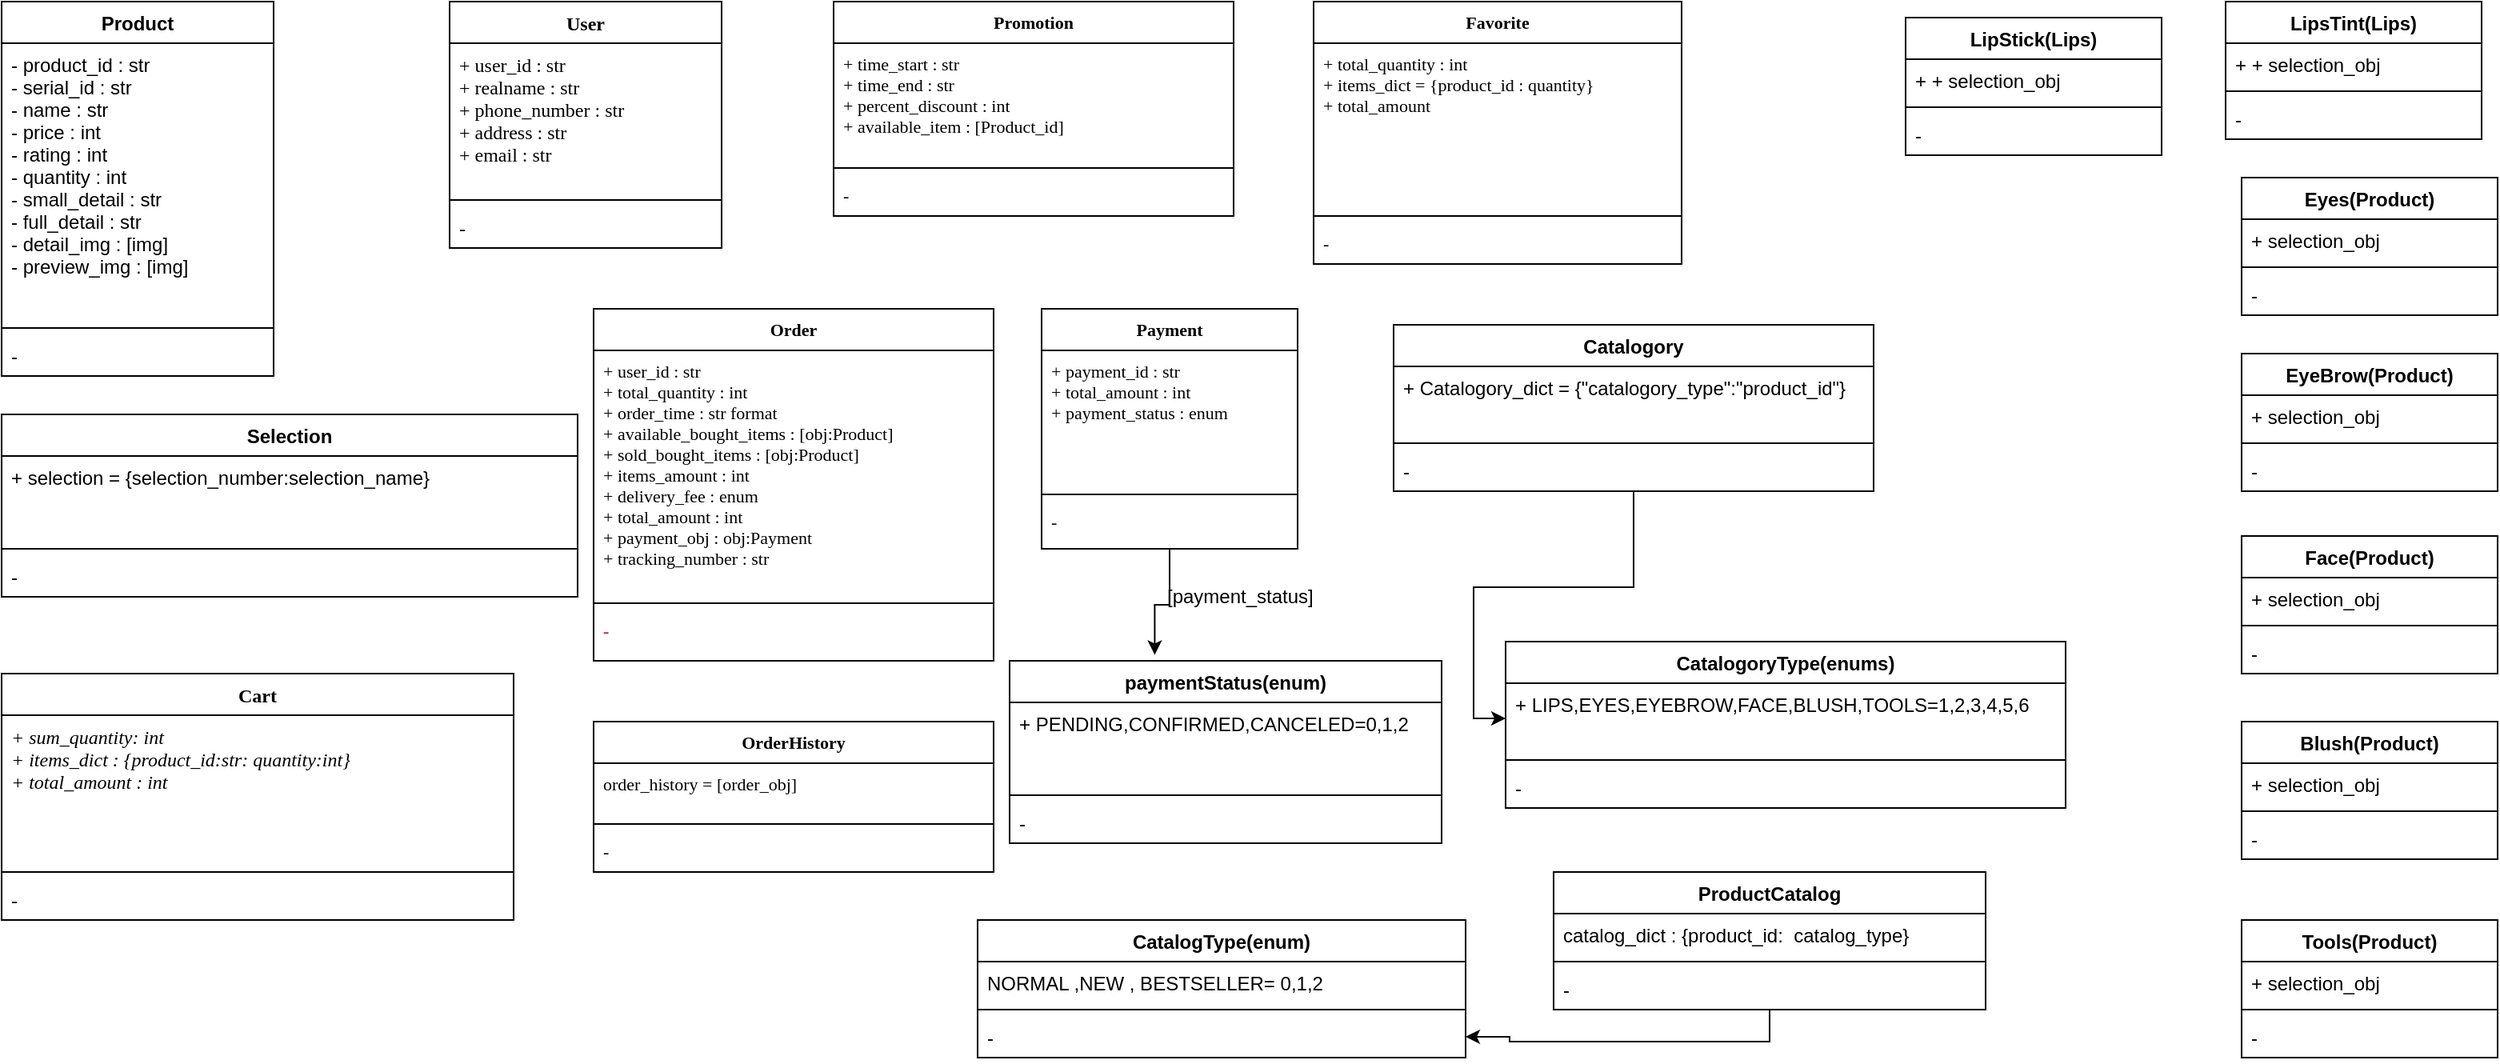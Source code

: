 <mxfile version="20.8.16" type="google"><diagram name="Page-1" id="n5ZgurH_n4MH8ZhJvJ57"><mxGraphModel dx="1865" dy="942" grid="1" gridSize="10" guides="1" tooltips="1" connect="1" arrows="1" fold="1" page="1" pageScale="1" pageWidth="850" pageHeight="1100" math="0" shadow="0"><root><mxCell id="0"/><mxCell id="1" parent="0"/><mxCell id="9LvrDFJ3hs18pUXBCNCo-1" value="Product" style="swimlane;fontStyle=1;align=center;verticalAlign=top;childLayout=stackLayout;horizontal=1;startSize=26;horizontalStack=0;resizeParent=1;resizeParentMax=0;resizeLast=0;collapsible=1;marginBottom=0;" parent="1" vertex="1"><mxGeometry x="20" y="20" width="170" height="234" as="geometry"><mxRectangle x="120" y="60" width="50" height="40" as="alternateBounds"/></mxGeometry></mxCell><mxCell id="9LvrDFJ3hs18pUXBCNCo-2" value="- product_id : str&#10;- serial_id : str &#10;- name : str&#10;- price : int&#10;- rating : int&#10;- quantity : int&#10;- small_detail : str&#10;- full_detail : str&#10;- detail_img : [img]&#10;- preview_img : [img]&#10;" style="text;strokeColor=none;fillColor=none;align=left;verticalAlign=top;spacingLeft=4;spacingRight=4;overflow=hidden;rotatable=0;points=[[0,0.5],[1,0.5]];portConstraint=eastwest;" parent="9LvrDFJ3hs18pUXBCNCo-1" vertex="1"><mxGeometry y="26" width="170" height="174" as="geometry"/></mxCell><mxCell id="9LvrDFJ3hs18pUXBCNCo-3" value="" style="line;strokeWidth=1;fillColor=none;align=left;verticalAlign=middle;spacingTop=-1;spacingLeft=3;spacingRight=3;rotatable=0;labelPosition=right;points=[];portConstraint=eastwest;strokeColor=inherit;" parent="9LvrDFJ3hs18pUXBCNCo-1" vertex="1"><mxGeometry y="200" width="170" height="8" as="geometry"/></mxCell><mxCell id="9LvrDFJ3hs18pUXBCNCo-4" value="-" style="text;strokeColor=none;fillColor=none;align=left;verticalAlign=top;spacingLeft=4;spacingRight=4;overflow=hidden;rotatable=0;points=[[0,0.5],[1,0.5]];portConstraint=eastwest;" parent="9LvrDFJ3hs18pUXBCNCo-1" vertex="1"><mxGeometry y="208" width="170" height="26" as="geometry"/></mxCell><mxCell id="9LvrDFJ3hs18pUXBCNCo-8" value="User" style="swimlane;fontStyle=1;align=center;verticalAlign=top;childLayout=stackLayout;horizontal=1;startSize=26;horizontalStack=0;resizeParent=1;resizeParentMax=0;resizeLast=0;collapsible=1;marginBottom=0;fontFamily=Verdana;" parent="1" vertex="1"><mxGeometry x="300" y="20" width="170" height="154" as="geometry"/></mxCell><mxCell id="9LvrDFJ3hs18pUXBCNCo-9" value="+ user_id : str&#10;+ realname : str&#10;+ phone_number : str&#10;+ address : str&#10;+ email : str" style="text;strokeColor=none;fillColor=none;align=left;verticalAlign=top;spacingLeft=4;spacingRight=4;overflow=hidden;rotatable=0;points=[[0,0.5],[1,0.5]];portConstraint=eastwest;fontFamily=Verdana;" parent="9LvrDFJ3hs18pUXBCNCo-8" vertex="1"><mxGeometry y="26" width="170" height="94" as="geometry"/></mxCell><mxCell id="9LvrDFJ3hs18pUXBCNCo-10" value="" style="line;strokeWidth=1;fillColor=none;align=left;verticalAlign=middle;spacingTop=-1;spacingLeft=3;spacingRight=3;rotatable=0;labelPosition=right;points=[];portConstraint=eastwest;strokeColor=inherit;fontFamily=Verdana;" parent="9LvrDFJ3hs18pUXBCNCo-8" vertex="1"><mxGeometry y="120" width="170" height="8" as="geometry"/></mxCell><mxCell id="9LvrDFJ3hs18pUXBCNCo-11" value="-" style="text;strokeColor=none;fillColor=none;align=left;verticalAlign=top;spacingLeft=4;spacingRight=4;overflow=hidden;rotatable=0;points=[[0,0.5],[1,0.5]];portConstraint=eastwest;fontFamily=Verdana;" parent="9LvrDFJ3hs18pUXBCNCo-8" vertex="1"><mxGeometry y="128" width="170" height="26" as="geometry"/></mxCell><mxCell id="9LvrDFJ3hs18pUXBCNCo-12" style="edgeStyle=orthogonalEdgeStyle;rounded=0;orthogonalLoop=1;jettySize=auto;html=1;exitX=1;exitY=0.5;exitDx=0;exitDy=0;fontFamily=Verdana;" parent="9LvrDFJ3hs18pUXBCNCo-8" source="9LvrDFJ3hs18pUXBCNCo-9" target="9LvrDFJ3hs18pUXBCNCo-9" edge="1"><mxGeometry relative="1" as="geometry"/></mxCell><mxCell id="9LvrDFJ3hs18pUXBCNCo-17" value="Cart" style="swimlane;fontStyle=1;align=center;verticalAlign=top;childLayout=stackLayout;horizontal=1;startSize=26;horizontalStack=0;resizeParent=1;resizeParentMax=0;resizeLast=0;collapsible=1;marginBottom=0;fontFamily=Verdana;" parent="1" vertex="1"><mxGeometry x="20" y="440" width="320" height="154" as="geometry"/></mxCell><mxCell id="9LvrDFJ3hs18pUXBCNCo-18" value="+ sum_quantity: int&#10;+ items_dict : {product_id:str: quantity:int}&#10;+ total_amount : int" style="text;strokeColor=none;fillColor=none;align=left;verticalAlign=top;spacingLeft=4;spacingRight=4;overflow=hidden;rotatable=0;points=[[0,0.5],[1,0.5]];portConstraint=eastwest;fontFamily=Verdana;fontStyle=2" parent="9LvrDFJ3hs18pUXBCNCo-17" vertex="1"><mxGeometry y="26" width="320" height="94" as="geometry"/></mxCell><mxCell id="9LvrDFJ3hs18pUXBCNCo-19" value="" style="line;strokeWidth=1;fillColor=none;align=left;verticalAlign=middle;spacingTop=-1;spacingLeft=3;spacingRight=3;rotatable=0;labelPosition=right;points=[];portConstraint=eastwest;strokeColor=inherit;fontFamily=Verdana;" parent="9LvrDFJ3hs18pUXBCNCo-17" vertex="1"><mxGeometry y="120" width="320" height="8" as="geometry"/></mxCell><mxCell id="9LvrDFJ3hs18pUXBCNCo-20" value="-" style="text;strokeColor=none;fillColor=none;align=left;verticalAlign=top;spacingLeft=4;spacingRight=4;overflow=hidden;rotatable=0;points=[[0,0.5],[1,0.5]];portConstraint=eastwest;fontFamily=Verdana;" parent="9LvrDFJ3hs18pUXBCNCo-17" vertex="1"><mxGeometry y="128" width="320" height="26" as="geometry"/></mxCell><mxCell id="9LvrDFJ3hs18pUXBCNCo-23" value="Order" style="swimlane;fontStyle=1;align=center;verticalAlign=top;childLayout=stackLayout;horizontal=1;startSize=26;horizontalStack=0;resizeParent=1;resizeParentMax=0;resizeLast=0;collapsible=1;marginBottom=0;fontFamily=Verdana;fontSize=11;fontColor=#000000;" parent="1" vertex="1"><mxGeometry x="390" y="212" width="250" height="220" as="geometry"/></mxCell><mxCell id="9LvrDFJ3hs18pUXBCNCo-24" value="+ user_id : str&#10;+ total_quantity : int&#10;+ order_time : str format&#10;+ available_bought_items : [obj:Product]&#10;+ sold_bought_items : [obj:Product]&#10;+ items_amount : int&#10;+ delivery_fee : enum&#10;+ total_amount : int &#10;+ payment_obj : obj:Payment&#10;+ tracking_number : str&#10;" style="text;strokeColor=none;fillColor=none;align=left;verticalAlign=top;spacingLeft=4;spacingRight=4;overflow=hidden;rotatable=0;points=[[0,0.5],[1,0.5]];portConstraint=eastwest;fontSize=11;fontFamily=Verdana;fontColor=#000000;" parent="9LvrDFJ3hs18pUXBCNCo-23" vertex="1"><mxGeometry y="26" width="250" height="154" as="geometry"/></mxCell><mxCell id="9LvrDFJ3hs18pUXBCNCo-25" value="" style="line;strokeWidth=1;fillColor=none;align=left;verticalAlign=middle;spacingTop=-1;spacingLeft=3;spacingRight=3;rotatable=0;labelPosition=right;points=[];portConstraint=eastwest;strokeColor=inherit;fontFamily=Verdana;fontSize=11;fontColor=#d60000;" parent="9LvrDFJ3hs18pUXBCNCo-23" vertex="1"><mxGeometry y="180" width="250" height="8" as="geometry"/></mxCell><mxCell id="9LvrDFJ3hs18pUXBCNCo-26" value="-" style="text;strokeColor=none;fillColor=none;align=left;verticalAlign=top;spacingLeft=4;spacingRight=4;overflow=hidden;rotatable=0;points=[[0,0.5],[1,0.5]];portConstraint=eastwest;fontSize=11;fontFamily=Verdana;fontColor=#d60000;" parent="9LvrDFJ3hs18pUXBCNCo-23" vertex="1"><mxGeometry y="188" width="250" height="32" as="geometry"/></mxCell><mxCell id="WOBlNUxYIEWbzVN5HYyU-25" style="edgeStyle=orthogonalEdgeStyle;rounded=0;orthogonalLoop=1;jettySize=auto;html=1;entryX=0.336;entryY=-0.033;entryDx=0;entryDy=0;entryPerimeter=0;" edge="1" parent="1" source="9LvrDFJ3hs18pUXBCNCo-31" target="WOBlNUxYIEWbzVN5HYyU-21"><mxGeometry relative="1" as="geometry"/></mxCell><mxCell id="9LvrDFJ3hs18pUXBCNCo-31" value="Payment" style="swimlane;fontStyle=1;align=center;verticalAlign=top;childLayout=stackLayout;horizontal=1;startSize=26;horizontalStack=0;resizeParent=1;resizeParentMax=0;resizeLast=0;collapsible=1;marginBottom=0;fontFamily=Verdana;fontSize=11;fontColor=#000000;" parent="1" vertex="1"><mxGeometry x="670" y="212" width="160" height="150" as="geometry"/></mxCell><mxCell id="9LvrDFJ3hs18pUXBCNCo-32" value="+ payment_id : str&#10;+ total_amount : int&#10;+ payment_status : enum" style="text;strokeColor=none;fillColor=none;align=left;verticalAlign=top;spacingLeft=4;spacingRight=4;overflow=hidden;rotatable=0;points=[[0,0.5],[1,0.5]];portConstraint=eastwest;fontSize=11;fontFamily=Verdana;fontColor=#000000;" parent="9LvrDFJ3hs18pUXBCNCo-31" vertex="1"><mxGeometry y="26" width="160" height="86" as="geometry"/></mxCell><mxCell id="9LvrDFJ3hs18pUXBCNCo-33" value="" style="line;strokeWidth=1;fillColor=none;align=left;verticalAlign=middle;spacingTop=-1;spacingLeft=3;spacingRight=3;rotatable=0;labelPosition=right;points=[];portConstraint=eastwest;strokeColor=inherit;fontFamily=Verdana;fontSize=11;fontColor=#000000;" parent="9LvrDFJ3hs18pUXBCNCo-31" vertex="1"><mxGeometry y="112" width="160" height="8" as="geometry"/></mxCell><mxCell id="9LvrDFJ3hs18pUXBCNCo-34" value="-" style="text;strokeColor=none;fillColor=none;align=left;verticalAlign=top;spacingLeft=4;spacingRight=4;overflow=hidden;rotatable=0;points=[[0,0.5],[1,0.5]];portConstraint=eastwest;fontSize=11;fontFamily=Verdana;fontColor=#000000;" parent="9LvrDFJ3hs18pUXBCNCo-31" vertex="1"><mxGeometry y="120" width="160" height="30" as="geometry"/></mxCell><mxCell id="nESSDT5k0V7fyRcUZwcq-2" value="Promotion" style="swimlane;fontStyle=1;align=center;verticalAlign=top;childLayout=stackLayout;horizontal=1;startSize=26;horizontalStack=0;resizeParent=1;resizeParentMax=0;resizeLast=0;collapsible=1;marginBottom=0;fontFamily=Verdana;fontSize=11;fontColor=#000000;" parent="1" vertex="1"><mxGeometry x="540" y="20" width="250" height="134" as="geometry"/></mxCell><mxCell id="nESSDT5k0V7fyRcUZwcq-3" value="+ time_start : str&#10;+ time_end : str&#10;+ percent_discount : int&#10;+ available_item : [Product_id]" style="text;strokeColor=none;fillColor=none;align=left;verticalAlign=top;spacingLeft=4;spacingRight=4;overflow=hidden;rotatable=0;points=[[0,0.5],[1,0.5]];portConstraint=eastwest;fontSize=11;fontFamily=Verdana;fontColor=#000000;" parent="nESSDT5k0V7fyRcUZwcq-2" vertex="1"><mxGeometry y="26" width="250" height="74" as="geometry"/></mxCell><mxCell id="nESSDT5k0V7fyRcUZwcq-4" value="" style="line;strokeWidth=1;fillColor=none;align=left;verticalAlign=middle;spacingTop=-1;spacingLeft=3;spacingRight=3;rotatable=0;labelPosition=right;points=[];portConstraint=eastwest;strokeColor=inherit;fontFamily=Verdana;fontSize=11;fontColor=#000000;" parent="nESSDT5k0V7fyRcUZwcq-2" vertex="1"><mxGeometry y="100" width="250" height="8" as="geometry"/></mxCell><mxCell id="nESSDT5k0V7fyRcUZwcq-5" value="-" style="text;strokeColor=none;fillColor=none;align=left;verticalAlign=top;spacingLeft=4;spacingRight=4;overflow=hidden;rotatable=0;points=[[0,0.5],[1,0.5]];portConstraint=eastwest;fontSize=11;fontFamily=Verdana;fontColor=#000000;" parent="nESSDT5k0V7fyRcUZwcq-2" vertex="1"><mxGeometry y="108" width="250" height="26" as="geometry"/></mxCell><mxCell id="nESSDT5k0V7fyRcUZwcq-6" value="OrderHistory" style="swimlane;fontStyle=1;align=center;verticalAlign=top;childLayout=stackLayout;horizontal=1;startSize=26;horizontalStack=0;resizeParent=1;resizeParentMax=0;resizeLast=0;collapsible=1;marginBottom=0;fontFamily=Verdana;fontSize=11;fontColor=#000000;" parent="1" vertex="1"><mxGeometry x="390" y="470" width="250" height="94" as="geometry"/></mxCell><mxCell id="nESSDT5k0V7fyRcUZwcq-7" value="order_history = [order_obj]" style="text;strokeColor=none;fillColor=none;align=left;verticalAlign=top;spacingLeft=4;spacingRight=4;overflow=hidden;rotatable=0;points=[[0,0.5],[1,0.5]];portConstraint=eastwest;fontSize=11;fontFamily=Verdana;fontColor=#000000;" parent="nESSDT5k0V7fyRcUZwcq-6" vertex="1"><mxGeometry y="26" width="250" height="34" as="geometry"/></mxCell><mxCell id="nESSDT5k0V7fyRcUZwcq-8" value="" style="line;strokeWidth=1;fillColor=none;align=left;verticalAlign=middle;spacingTop=-1;spacingLeft=3;spacingRight=3;rotatable=0;labelPosition=right;points=[];portConstraint=eastwest;strokeColor=inherit;fontFamily=Verdana;fontSize=11;fontColor=#000000;" parent="nESSDT5k0V7fyRcUZwcq-6" vertex="1"><mxGeometry y="60" width="250" height="8" as="geometry"/></mxCell><mxCell id="nESSDT5k0V7fyRcUZwcq-9" value="-" style="text;strokeColor=none;fillColor=none;align=left;verticalAlign=top;spacingLeft=4;spacingRight=4;overflow=hidden;rotatable=0;points=[[0,0.5],[1,0.5]];portConstraint=eastwest;fontSize=11;fontFamily=Verdana;fontColor=#000000;" parent="nESSDT5k0V7fyRcUZwcq-6" vertex="1"><mxGeometry y="68" width="250" height="26" as="geometry"/></mxCell><mxCell id="nESSDT5k0V7fyRcUZwcq-10" value="Favorite" style="swimlane;fontStyle=1;align=center;verticalAlign=top;childLayout=stackLayout;horizontal=1;startSize=26;horizontalStack=0;resizeParent=1;resizeParentMax=0;resizeLast=0;collapsible=1;marginBottom=0;fontFamily=Verdana;fontSize=11;fontColor=#000000;" parent="1" vertex="1"><mxGeometry x="840" y="20" width="230" height="164" as="geometry"/></mxCell><mxCell id="nESSDT5k0V7fyRcUZwcq-11" value="+ total_quantity : int&#10;+ items_dict = {product_id : quantity}&#10;+ total_amount" style="text;strokeColor=none;fillColor=none;align=left;verticalAlign=top;spacingLeft=4;spacingRight=4;overflow=hidden;rotatable=0;points=[[0,0.5],[1,0.5]];portConstraint=eastwest;fontSize=11;fontFamily=Verdana;fontColor=#000000;" parent="nESSDT5k0V7fyRcUZwcq-10" vertex="1"><mxGeometry y="26" width="230" height="104" as="geometry"/></mxCell><mxCell id="nESSDT5k0V7fyRcUZwcq-12" value="" style="line;strokeWidth=1;fillColor=none;align=left;verticalAlign=middle;spacingTop=-1;spacingLeft=3;spacingRight=3;rotatable=0;labelPosition=right;points=[];portConstraint=eastwest;strokeColor=inherit;fontFamily=Verdana;fontSize=11;fontColor=#000000;" parent="nESSDT5k0V7fyRcUZwcq-10" vertex="1"><mxGeometry y="130" width="230" height="8" as="geometry"/></mxCell><mxCell id="nESSDT5k0V7fyRcUZwcq-13" value="-" style="text;strokeColor=none;fillColor=none;align=left;verticalAlign=top;spacingLeft=4;spacingRight=4;overflow=hidden;rotatable=0;points=[[0,0.5],[1,0.5]];portConstraint=eastwest;fontSize=11;fontFamily=Verdana;fontColor=#000000;" parent="nESSDT5k0V7fyRcUZwcq-10" vertex="1"><mxGeometry y="138" width="230" height="26" as="geometry"/></mxCell><mxCell id="WOBlNUxYIEWbzVN5HYyU-64" value="" style="edgeStyle=orthogonalEdgeStyle;rounded=0;orthogonalLoop=1;jettySize=auto;html=1;" edge="1" parent="1" source="WOBlNUxYIEWbzVN5HYyU-1" target="WOBlNUxYIEWbzVN5HYyU-6"><mxGeometry relative="1" as="geometry"/></mxCell><mxCell id="WOBlNUxYIEWbzVN5HYyU-1" value="Catalogory&#10;" style="swimlane;fontStyle=1;align=center;verticalAlign=top;childLayout=stackLayout;horizontal=1;startSize=26;horizontalStack=0;resizeParent=1;resizeParentMax=0;resizeLast=0;collapsible=1;marginBottom=0;" vertex="1" parent="1"><mxGeometry x="890" y="222" width="300" height="104" as="geometry"/></mxCell><mxCell id="WOBlNUxYIEWbzVN5HYyU-2" value="+ Catalogory_dict = {&quot;catalogory_type&quot;:&quot;product_id&quot;}" style="text;strokeColor=none;fillColor=none;align=left;verticalAlign=top;spacingLeft=4;spacingRight=4;overflow=hidden;rotatable=0;points=[[0,0.5],[1,0.5]];portConstraint=eastwest;" vertex="1" parent="WOBlNUxYIEWbzVN5HYyU-1"><mxGeometry y="26" width="300" height="44" as="geometry"/></mxCell><mxCell id="WOBlNUxYIEWbzVN5HYyU-3" value="" style="line;strokeWidth=1;fillColor=none;align=left;verticalAlign=middle;spacingTop=-1;spacingLeft=3;spacingRight=3;rotatable=0;labelPosition=right;points=[];portConstraint=eastwest;strokeColor=inherit;" vertex="1" parent="WOBlNUxYIEWbzVN5HYyU-1"><mxGeometry y="70" width="300" height="8" as="geometry"/></mxCell><mxCell id="WOBlNUxYIEWbzVN5HYyU-4" value="-" style="text;strokeColor=none;fillColor=none;align=left;verticalAlign=top;spacingLeft=4;spacingRight=4;overflow=hidden;rotatable=0;points=[[0,0.5],[1,0.5]];portConstraint=eastwest;" vertex="1" parent="WOBlNUxYIEWbzVN5HYyU-1"><mxGeometry y="78" width="300" height="26" as="geometry"/></mxCell><mxCell id="WOBlNUxYIEWbzVN5HYyU-5" value="CatalogoryType(enums)" style="swimlane;fontStyle=1;align=center;verticalAlign=top;childLayout=stackLayout;horizontal=1;startSize=26;horizontalStack=0;resizeParent=1;resizeParentMax=0;resizeLast=0;collapsible=1;marginBottom=0;" vertex="1" parent="1"><mxGeometry x="960" y="420" width="350" height="104" as="geometry"/></mxCell><mxCell id="WOBlNUxYIEWbzVN5HYyU-6" value="+ LIPS,EYES,EYEBROW,FACE,BLUSH,TOOLS=1,2,3,4,5,6" style="text;strokeColor=none;fillColor=none;align=left;verticalAlign=top;spacingLeft=4;spacingRight=4;overflow=hidden;rotatable=0;points=[[0,0.5],[1,0.5]];portConstraint=eastwest;" vertex="1" parent="WOBlNUxYIEWbzVN5HYyU-5"><mxGeometry y="26" width="350" height="44" as="geometry"/></mxCell><mxCell id="WOBlNUxYIEWbzVN5HYyU-7" value="" style="line;strokeWidth=1;fillColor=none;align=left;verticalAlign=middle;spacingTop=-1;spacingLeft=3;spacingRight=3;rotatable=0;labelPosition=right;points=[];portConstraint=eastwest;strokeColor=inherit;" vertex="1" parent="WOBlNUxYIEWbzVN5HYyU-5"><mxGeometry y="70" width="350" height="8" as="geometry"/></mxCell><mxCell id="WOBlNUxYIEWbzVN5HYyU-8" value="-" style="text;strokeColor=none;fillColor=none;align=left;verticalAlign=top;spacingLeft=4;spacingRight=4;overflow=hidden;rotatable=0;points=[[0,0.5],[1,0.5]];portConstraint=eastwest;" vertex="1" parent="WOBlNUxYIEWbzVN5HYyU-5"><mxGeometry y="78" width="350" height="26" as="geometry"/></mxCell><mxCell id="WOBlNUxYIEWbzVN5HYyU-12" value="Selection" style="swimlane;fontStyle=1;align=center;verticalAlign=top;childLayout=stackLayout;horizontal=1;startSize=26;horizontalStack=0;resizeParent=1;resizeParentMax=0;resizeLast=0;collapsible=1;marginBottom=0;" vertex="1" parent="1"><mxGeometry x="20" y="278" width="360" height="114" as="geometry"/></mxCell><mxCell id="WOBlNUxYIEWbzVN5HYyU-13" value="+ selection = {selection_number:selection_name}" style="text;strokeColor=none;fillColor=none;align=left;verticalAlign=top;spacingLeft=4;spacingRight=4;overflow=hidden;rotatable=0;points=[[0,0.5],[1,0.5]];portConstraint=eastwest;" vertex="1" parent="WOBlNUxYIEWbzVN5HYyU-12"><mxGeometry y="26" width="360" height="54" as="geometry"/></mxCell><mxCell id="WOBlNUxYIEWbzVN5HYyU-14" value="" style="line;strokeWidth=1;fillColor=none;align=left;verticalAlign=middle;spacingTop=-1;spacingLeft=3;spacingRight=3;rotatable=0;labelPosition=right;points=[];portConstraint=eastwest;strokeColor=inherit;" vertex="1" parent="WOBlNUxYIEWbzVN5HYyU-12"><mxGeometry y="80" width="360" height="8" as="geometry"/></mxCell><mxCell id="WOBlNUxYIEWbzVN5HYyU-15" value="-" style="text;strokeColor=none;fillColor=none;align=left;verticalAlign=top;spacingLeft=4;spacingRight=4;overflow=hidden;rotatable=0;points=[[0,0.5],[1,0.5]];portConstraint=eastwest;" vertex="1" parent="WOBlNUxYIEWbzVN5HYyU-12"><mxGeometry y="88" width="360" height="26" as="geometry"/></mxCell><mxCell id="WOBlNUxYIEWbzVN5HYyU-21" value="paymentStatus(enum)" style="swimlane;fontStyle=1;align=center;verticalAlign=top;childLayout=stackLayout;horizontal=1;startSize=26;horizontalStack=0;resizeParent=1;resizeParentMax=0;resizeLast=0;collapsible=1;marginBottom=0;" vertex="1" parent="1"><mxGeometry x="650" y="432" width="270" height="114" as="geometry"/></mxCell><mxCell id="WOBlNUxYIEWbzVN5HYyU-22" value="+ PENDING,CONFIRMED,CANCELED=0,1,2" style="text;strokeColor=none;fillColor=none;align=left;verticalAlign=top;spacingLeft=4;spacingRight=4;overflow=hidden;rotatable=0;points=[[0,0.5],[1,0.5]];portConstraint=eastwest;" vertex="1" parent="WOBlNUxYIEWbzVN5HYyU-21"><mxGeometry y="26" width="270" height="54" as="geometry"/></mxCell><mxCell id="WOBlNUxYIEWbzVN5HYyU-23" value="" style="line;strokeWidth=1;fillColor=none;align=left;verticalAlign=middle;spacingTop=-1;spacingLeft=3;spacingRight=3;rotatable=0;labelPosition=right;points=[];portConstraint=eastwest;strokeColor=inherit;" vertex="1" parent="WOBlNUxYIEWbzVN5HYyU-21"><mxGeometry y="80" width="270" height="8" as="geometry"/></mxCell><mxCell id="WOBlNUxYIEWbzVN5HYyU-24" value="-" style="text;strokeColor=none;fillColor=none;align=left;verticalAlign=top;spacingLeft=4;spacingRight=4;overflow=hidden;rotatable=0;points=[[0,0.5],[1,0.5]];portConstraint=eastwest;" vertex="1" parent="WOBlNUxYIEWbzVN5HYyU-21"><mxGeometry y="88" width="270" height="26" as="geometry"/></mxCell><mxCell id="WOBlNUxYIEWbzVN5HYyU-27" value="[payment_status]" style="text;strokeColor=none;fillColor=none;align=left;verticalAlign=top;spacingLeft=4;spacingRight=4;overflow=hidden;rotatable=0;points=[[0,0.5],[1,0.5]];portConstraint=eastwest;" vertex="1" parent="1"><mxGeometry x="742.5" y="378" width="105" height="26" as="geometry"/></mxCell><mxCell id="WOBlNUxYIEWbzVN5HYyU-33" value="Eyes(Product)" style="swimlane;fontStyle=1;align=center;verticalAlign=top;childLayout=stackLayout;horizontal=1;startSize=26;horizontalStack=0;resizeParent=1;resizeParentMax=0;resizeLast=0;collapsible=1;marginBottom=0;" vertex="1" parent="1"><mxGeometry x="1420" y="130" width="160" height="86" as="geometry"/></mxCell><mxCell id="WOBlNUxYIEWbzVN5HYyU-34" value="+ selection_obj" style="text;strokeColor=none;fillColor=none;align=left;verticalAlign=top;spacingLeft=4;spacingRight=4;overflow=hidden;rotatable=0;points=[[0,0.5],[1,0.5]];portConstraint=eastwest;" vertex="1" parent="WOBlNUxYIEWbzVN5HYyU-33"><mxGeometry y="26" width="160" height="26" as="geometry"/></mxCell><mxCell id="WOBlNUxYIEWbzVN5HYyU-35" value="" style="line;strokeWidth=1;fillColor=none;align=left;verticalAlign=middle;spacingTop=-1;spacingLeft=3;spacingRight=3;rotatable=0;labelPosition=right;points=[];portConstraint=eastwest;strokeColor=inherit;" vertex="1" parent="WOBlNUxYIEWbzVN5HYyU-33"><mxGeometry y="52" width="160" height="8" as="geometry"/></mxCell><mxCell id="WOBlNUxYIEWbzVN5HYyU-36" value="-" style="text;strokeColor=none;fillColor=none;align=left;verticalAlign=top;spacingLeft=4;spacingRight=4;overflow=hidden;rotatable=0;points=[[0,0.5],[1,0.5]];portConstraint=eastwest;" vertex="1" parent="WOBlNUxYIEWbzVN5HYyU-33"><mxGeometry y="60" width="160" height="26" as="geometry"/></mxCell><mxCell id="WOBlNUxYIEWbzVN5HYyU-37" value="EyeBrow(Product)" style="swimlane;fontStyle=1;align=center;verticalAlign=top;childLayout=stackLayout;horizontal=1;startSize=26;horizontalStack=0;resizeParent=1;resizeParentMax=0;resizeLast=0;collapsible=1;marginBottom=0;" vertex="1" parent="1"><mxGeometry x="1420" y="240" width="160" height="86" as="geometry"/></mxCell><mxCell id="WOBlNUxYIEWbzVN5HYyU-38" value="+ selection_obj" style="text;strokeColor=none;fillColor=none;align=left;verticalAlign=top;spacingLeft=4;spacingRight=4;overflow=hidden;rotatable=0;points=[[0,0.5],[1,0.5]];portConstraint=eastwest;" vertex="1" parent="WOBlNUxYIEWbzVN5HYyU-37"><mxGeometry y="26" width="160" height="26" as="geometry"/></mxCell><mxCell id="WOBlNUxYIEWbzVN5HYyU-39" value="" style="line;strokeWidth=1;fillColor=none;align=left;verticalAlign=middle;spacingTop=-1;spacingLeft=3;spacingRight=3;rotatable=0;labelPosition=right;points=[];portConstraint=eastwest;strokeColor=inherit;" vertex="1" parent="WOBlNUxYIEWbzVN5HYyU-37"><mxGeometry y="52" width="160" height="8" as="geometry"/></mxCell><mxCell id="WOBlNUxYIEWbzVN5HYyU-40" value="-" style="text;strokeColor=none;fillColor=none;align=left;verticalAlign=top;spacingLeft=4;spacingRight=4;overflow=hidden;rotatable=0;points=[[0,0.5],[1,0.5]];portConstraint=eastwest;" vertex="1" parent="WOBlNUxYIEWbzVN5HYyU-37"><mxGeometry y="60" width="160" height="26" as="geometry"/></mxCell><mxCell id="WOBlNUxYIEWbzVN5HYyU-41" value="Face(Product)" style="swimlane;fontStyle=1;align=center;verticalAlign=top;childLayout=stackLayout;horizontal=1;startSize=26;horizontalStack=0;resizeParent=1;resizeParentMax=0;resizeLast=0;collapsible=1;marginBottom=0;" vertex="1" parent="1"><mxGeometry x="1420" y="354" width="160" height="86" as="geometry"/></mxCell><mxCell id="WOBlNUxYIEWbzVN5HYyU-42" value="+ selection_obj" style="text;strokeColor=none;fillColor=none;align=left;verticalAlign=top;spacingLeft=4;spacingRight=4;overflow=hidden;rotatable=0;points=[[0,0.5],[1,0.5]];portConstraint=eastwest;" vertex="1" parent="WOBlNUxYIEWbzVN5HYyU-41"><mxGeometry y="26" width="160" height="26" as="geometry"/></mxCell><mxCell id="WOBlNUxYIEWbzVN5HYyU-43" value="" style="line;strokeWidth=1;fillColor=none;align=left;verticalAlign=middle;spacingTop=-1;spacingLeft=3;spacingRight=3;rotatable=0;labelPosition=right;points=[];portConstraint=eastwest;strokeColor=inherit;" vertex="1" parent="WOBlNUxYIEWbzVN5HYyU-41"><mxGeometry y="52" width="160" height="8" as="geometry"/></mxCell><mxCell id="WOBlNUxYIEWbzVN5HYyU-44" value="-" style="text;strokeColor=none;fillColor=none;align=left;verticalAlign=top;spacingLeft=4;spacingRight=4;overflow=hidden;rotatable=0;points=[[0,0.5],[1,0.5]];portConstraint=eastwest;" vertex="1" parent="WOBlNUxYIEWbzVN5HYyU-41"><mxGeometry y="60" width="160" height="26" as="geometry"/></mxCell><mxCell id="WOBlNUxYIEWbzVN5HYyU-45" value="Blush(Product)" style="swimlane;fontStyle=1;align=center;verticalAlign=top;childLayout=stackLayout;horizontal=1;startSize=26;horizontalStack=0;resizeParent=1;resizeParentMax=0;resizeLast=0;collapsible=1;marginBottom=0;" vertex="1" parent="1"><mxGeometry x="1420" y="470" width="160" height="86" as="geometry"/></mxCell><mxCell id="WOBlNUxYIEWbzVN5HYyU-46" value="+ selection_obj" style="text;strokeColor=none;fillColor=none;align=left;verticalAlign=top;spacingLeft=4;spacingRight=4;overflow=hidden;rotatable=0;points=[[0,0.5],[1,0.5]];portConstraint=eastwest;" vertex="1" parent="WOBlNUxYIEWbzVN5HYyU-45"><mxGeometry y="26" width="160" height="26" as="geometry"/></mxCell><mxCell id="WOBlNUxYIEWbzVN5HYyU-47" value="" style="line;strokeWidth=1;fillColor=none;align=left;verticalAlign=middle;spacingTop=-1;spacingLeft=3;spacingRight=3;rotatable=0;labelPosition=right;points=[];portConstraint=eastwest;strokeColor=inherit;" vertex="1" parent="WOBlNUxYIEWbzVN5HYyU-45"><mxGeometry y="52" width="160" height="8" as="geometry"/></mxCell><mxCell id="WOBlNUxYIEWbzVN5HYyU-48" value="-" style="text;strokeColor=none;fillColor=none;align=left;verticalAlign=top;spacingLeft=4;spacingRight=4;overflow=hidden;rotatable=0;points=[[0,0.5],[1,0.5]];portConstraint=eastwest;" vertex="1" parent="WOBlNUxYIEWbzVN5HYyU-45"><mxGeometry y="60" width="160" height="26" as="geometry"/></mxCell><mxCell id="WOBlNUxYIEWbzVN5HYyU-49" value="Tools(Product)" style="swimlane;fontStyle=1;align=center;verticalAlign=top;childLayout=stackLayout;horizontal=1;startSize=26;horizontalStack=0;resizeParent=1;resizeParentMax=0;resizeLast=0;collapsible=1;marginBottom=0;" vertex="1" parent="1"><mxGeometry x="1420" y="594" width="160" height="86" as="geometry"/></mxCell><mxCell id="WOBlNUxYIEWbzVN5HYyU-50" value="+ selection_obj" style="text;strokeColor=none;fillColor=none;align=left;verticalAlign=top;spacingLeft=4;spacingRight=4;overflow=hidden;rotatable=0;points=[[0,0.5],[1,0.5]];portConstraint=eastwest;" vertex="1" parent="WOBlNUxYIEWbzVN5HYyU-49"><mxGeometry y="26" width="160" height="26" as="geometry"/></mxCell><mxCell id="WOBlNUxYIEWbzVN5HYyU-51" value="" style="line;strokeWidth=1;fillColor=none;align=left;verticalAlign=middle;spacingTop=-1;spacingLeft=3;spacingRight=3;rotatable=0;labelPosition=right;points=[];portConstraint=eastwest;strokeColor=inherit;" vertex="1" parent="WOBlNUxYIEWbzVN5HYyU-49"><mxGeometry y="52" width="160" height="8" as="geometry"/></mxCell><mxCell id="WOBlNUxYIEWbzVN5HYyU-52" value="-" style="text;strokeColor=none;fillColor=none;align=left;verticalAlign=top;spacingLeft=4;spacingRight=4;overflow=hidden;rotatable=0;points=[[0,0.5],[1,0.5]];portConstraint=eastwest;" vertex="1" parent="WOBlNUxYIEWbzVN5HYyU-49"><mxGeometry y="60" width="160" height="26" as="geometry"/></mxCell><mxCell id="WOBlNUxYIEWbzVN5HYyU-62" value="" style="edgeStyle=orthogonalEdgeStyle;rounded=0;orthogonalLoop=1;jettySize=auto;html=1;" edge="1" parent="1" source="WOBlNUxYIEWbzVN5HYyU-54" target="WOBlNUxYIEWbzVN5HYyU-61"><mxGeometry relative="1" as="geometry"/></mxCell><mxCell id="WOBlNUxYIEWbzVN5HYyU-54" value="ProductCatalog" style="swimlane;fontStyle=1;align=center;verticalAlign=top;childLayout=stackLayout;horizontal=1;startSize=26;horizontalStack=0;resizeParent=1;resizeParentMax=0;resizeLast=0;collapsible=1;marginBottom=0;" vertex="1" parent="1"><mxGeometry x="990" y="564" width="270" height="86" as="geometry"/></mxCell><mxCell id="WOBlNUxYIEWbzVN5HYyU-55" value="catalog_dict : {product_id:  catalog_type}" style="text;strokeColor=none;fillColor=none;align=left;verticalAlign=top;spacingLeft=4;spacingRight=4;overflow=hidden;rotatable=0;points=[[0,0.5],[1,0.5]];portConstraint=eastwest;" vertex="1" parent="WOBlNUxYIEWbzVN5HYyU-54"><mxGeometry y="26" width="270" height="26" as="geometry"/></mxCell><mxCell id="WOBlNUxYIEWbzVN5HYyU-56" value="" style="line;strokeWidth=1;fillColor=none;align=left;verticalAlign=middle;spacingTop=-1;spacingLeft=3;spacingRight=3;rotatable=0;labelPosition=right;points=[];portConstraint=eastwest;strokeColor=inherit;" vertex="1" parent="WOBlNUxYIEWbzVN5HYyU-54"><mxGeometry y="52" width="270" height="8" as="geometry"/></mxCell><mxCell id="WOBlNUxYIEWbzVN5HYyU-57" value="-" style="text;strokeColor=none;fillColor=none;align=left;verticalAlign=top;spacingLeft=4;spacingRight=4;overflow=hidden;rotatable=0;points=[[0,0.5],[1,0.5]];portConstraint=eastwest;" vertex="1" parent="WOBlNUxYIEWbzVN5HYyU-54"><mxGeometry y="60" width="270" height="26" as="geometry"/></mxCell><mxCell id="WOBlNUxYIEWbzVN5HYyU-58" value="CatalogType(enum)" style="swimlane;fontStyle=1;align=center;verticalAlign=top;childLayout=stackLayout;horizontal=1;startSize=26;horizontalStack=0;resizeParent=1;resizeParentMax=0;resizeLast=0;collapsible=1;marginBottom=0;" vertex="1" parent="1"><mxGeometry x="630" y="594" width="305" height="86" as="geometry"/></mxCell><mxCell id="WOBlNUxYIEWbzVN5HYyU-59" value="NORMAL ,NEW , BESTSELLER= 0,1,2" style="text;strokeColor=none;fillColor=none;align=left;verticalAlign=top;spacingLeft=4;spacingRight=4;overflow=hidden;rotatable=0;points=[[0,0.5],[1,0.5]];portConstraint=eastwest;" vertex="1" parent="WOBlNUxYIEWbzVN5HYyU-58"><mxGeometry y="26" width="305" height="26" as="geometry"/></mxCell><mxCell id="WOBlNUxYIEWbzVN5HYyU-60" value="" style="line;strokeWidth=1;fillColor=none;align=left;verticalAlign=middle;spacingTop=-1;spacingLeft=3;spacingRight=3;rotatable=0;labelPosition=right;points=[];portConstraint=eastwest;strokeColor=inherit;" vertex="1" parent="WOBlNUxYIEWbzVN5HYyU-58"><mxGeometry y="52" width="305" height="8" as="geometry"/></mxCell><mxCell id="WOBlNUxYIEWbzVN5HYyU-61" value="-" style="text;strokeColor=none;fillColor=none;align=left;verticalAlign=top;spacingLeft=4;spacingRight=4;overflow=hidden;rotatable=0;points=[[0,0.5],[1,0.5]];portConstraint=eastwest;" vertex="1" parent="WOBlNUxYIEWbzVN5HYyU-58"><mxGeometry y="60" width="305" height="26" as="geometry"/></mxCell><mxCell id="WOBlNUxYIEWbzVN5HYyU-66" value="LipsTint(Lips)" style="swimlane;fontStyle=1;align=center;verticalAlign=top;childLayout=stackLayout;horizontal=1;startSize=26;horizontalStack=0;resizeParent=1;resizeParentMax=0;resizeLast=0;collapsible=1;marginBottom=0;" vertex="1" parent="1"><mxGeometry x="1410" y="20" width="160" height="86" as="geometry"/></mxCell><mxCell id="WOBlNUxYIEWbzVN5HYyU-67" value="+ + selection_obj" style="text;strokeColor=none;fillColor=none;align=left;verticalAlign=top;spacingLeft=4;spacingRight=4;overflow=hidden;rotatable=0;points=[[0,0.5],[1,0.5]];portConstraint=eastwest;" vertex="1" parent="WOBlNUxYIEWbzVN5HYyU-66"><mxGeometry y="26" width="160" height="26" as="geometry"/></mxCell><mxCell id="WOBlNUxYIEWbzVN5HYyU-68" value="" style="line;strokeWidth=1;fillColor=none;align=left;verticalAlign=middle;spacingTop=-1;spacingLeft=3;spacingRight=3;rotatable=0;labelPosition=right;points=[];portConstraint=eastwest;strokeColor=inherit;" vertex="1" parent="WOBlNUxYIEWbzVN5HYyU-66"><mxGeometry y="52" width="160" height="8" as="geometry"/></mxCell><mxCell id="WOBlNUxYIEWbzVN5HYyU-69" value="-" style="text;strokeColor=none;fillColor=none;align=left;verticalAlign=top;spacingLeft=4;spacingRight=4;overflow=hidden;rotatable=0;points=[[0,0.5],[1,0.5]];portConstraint=eastwest;" vertex="1" parent="WOBlNUxYIEWbzVN5HYyU-66"><mxGeometry y="60" width="160" height="26" as="geometry"/></mxCell><mxCell id="WOBlNUxYIEWbzVN5HYyU-70" value="LipStick(Lips)" style="swimlane;fontStyle=1;align=center;verticalAlign=top;childLayout=stackLayout;horizontal=1;startSize=26;horizontalStack=0;resizeParent=1;resizeParentMax=0;resizeLast=0;collapsible=1;marginBottom=0;" vertex="1" parent="1"><mxGeometry x="1210" y="30" width="160" height="86" as="geometry"/></mxCell><mxCell id="WOBlNUxYIEWbzVN5HYyU-71" value="+ + selection_obj" style="text;strokeColor=none;fillColor=none;align=left;verticalAlign=top;spacingLeft=4;spacingRight=4;overflow=hidden;rotatable=0;points=[[0,0.5],[1,0.5]];portConstraint=eastwest;" vertex="1" parent="WOBlNUxYIEWbzVN5HYyU-70"><mxGeometry y="26" width="160" height="26" as="geometry"/></mxCell><mxCell id="WOBlNUxYIEWbzVN5HYyU-72" value="" style="line;strokeWidth=1;fillColor=none;align=left;verticalAlign=middle;spacingTop=-1;spacingLeft=3;spacingRight=3;rotatable=0;labelPosition=right;points=[];portConstraint=eastwest;strokeColor=inherit;" vertex="1" parent="WOBlNUxYIEWbzVN5HYyU-70"><mxGeometry y="52" width="160" height="8" as="geometry"/></mxCell><mxCell id="WOBlNUxYIEWbzVN5HYyU-73" value="-" style="text;strokeColor=none;fillColor=none;align=left;verticalAlign=top;spacingLeft=4;spacingRight=4;overflow=hidden;rotatable=0;points=[[0,0.5],[1,0.5]];portConstraint=eastwest;" vertex="1" parent="WOBlNUxYIEWbzVN5HYyU-70"><mxGeometry y="60" width="160" height="26" as="geometry"/></mxCell></root></mxGraphModel></diagram></mxfile>